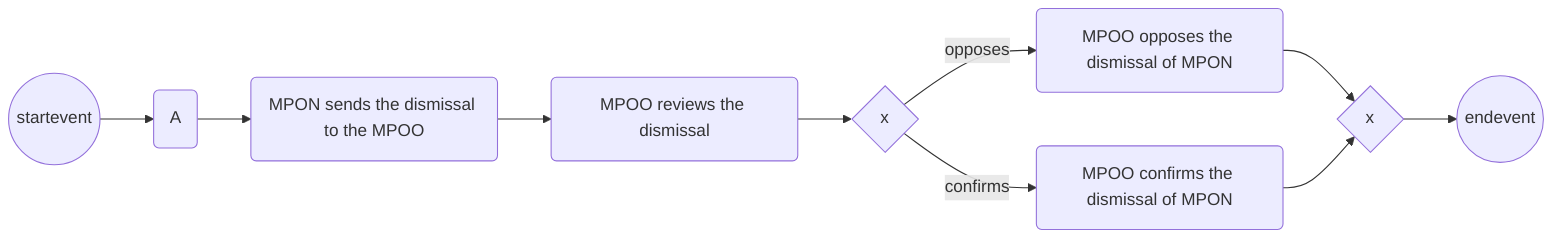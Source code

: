 flowchart LR
se:startevent:((startevent))-->A:task:(A)
A:task:(A)-->a1:task:(MPON sends the dismissal to the MPOO)
a1:task:(MPON sends the dismissal to the MPOO)-->a3:task:(MPOO reviews the dismissal)
a3:task:(MPOO reviews the dismissal)-->gw1s:exclusivegateway:{x}
gw1s:exclusivegateway:{x}-->|"opposes"|a7:task:(MPOO opposes the dismissal of MPON)
a7:task:(MPOO opposes the dismissal of MPON)-->gw1e:exclusivegateway:{x}
gw1s:exclusivegateway:{x}-->|"confirms"|a9:task:(MPOO confirms the dismissal of MPON)
a9:task:(MPOO confirms the dismissal of MPON)-->gw1e:exclusivegateway:{x}
gw1e:exclusivegateway:{x}-->ee:endevent:((endevent))